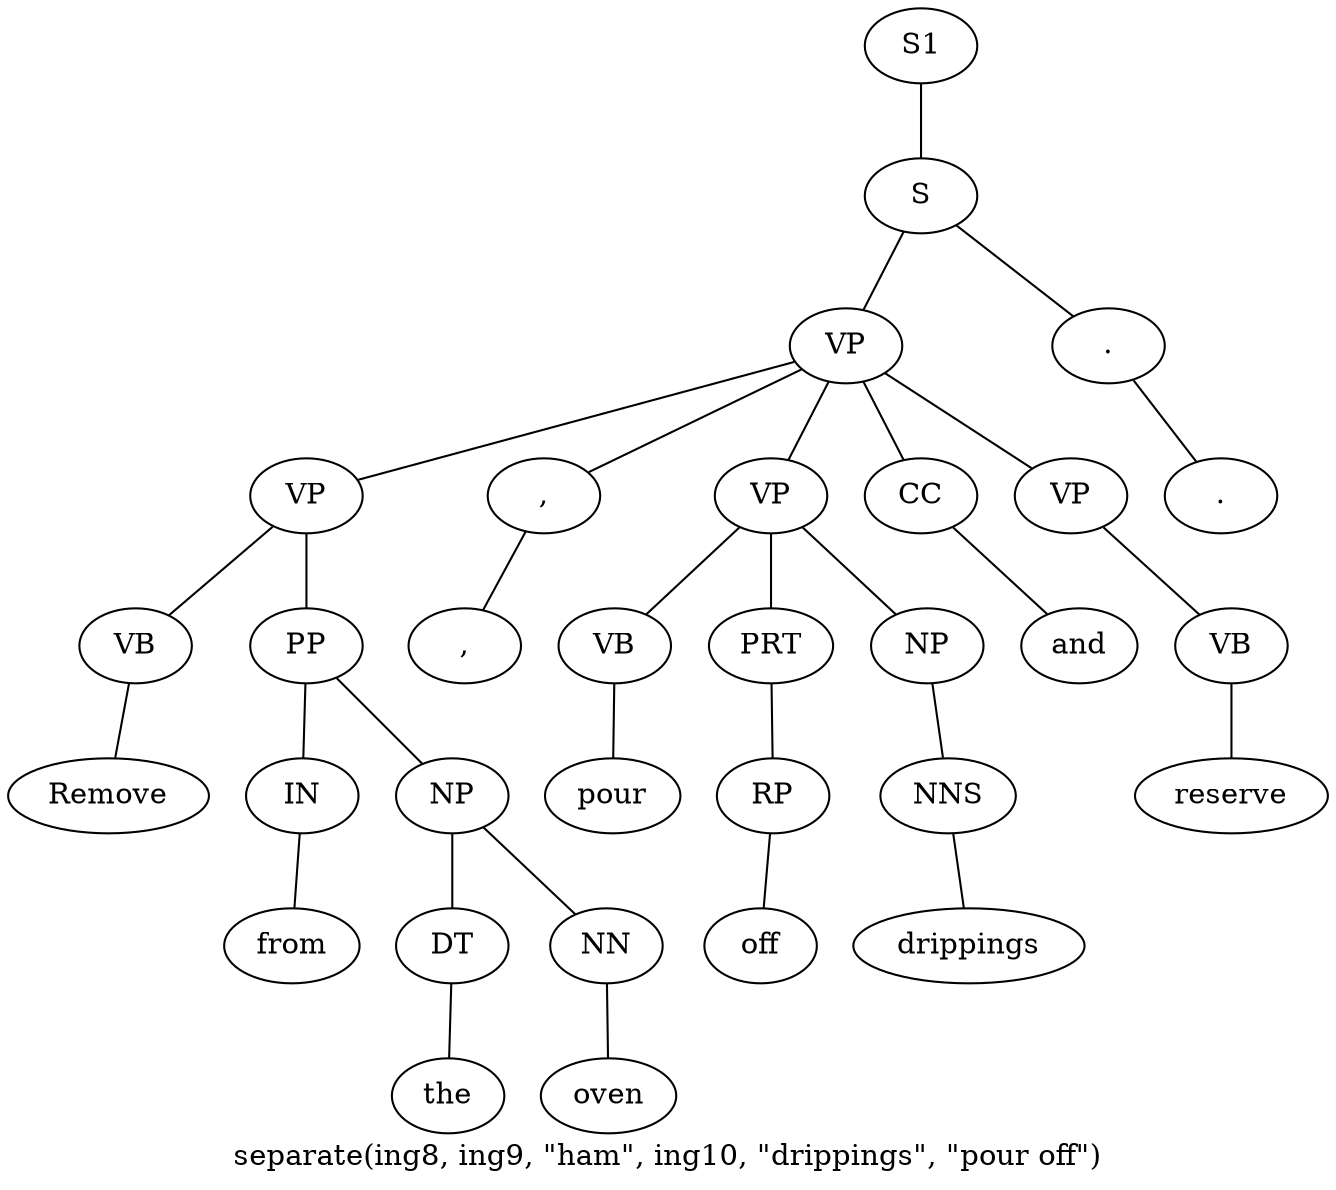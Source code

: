 graph SyntaxGraph {
	label = "separate(ing8, ing9, \"ham\", ing10, \"drippings\", \"pour off\")";
	Node0 [label="S1"];
	Node1 [label="S"];
	Node2 [label="VP"];
	Node3 [label="VP"];
	Node4 [label="VB"];
	Node5 [label="Remove"];
	Node6 [label="PP"];
	Node7 [label="IN"];
	Node8 [label="from"];
	Node9 [label="NP"];
	Node10 [label="DT"];
	Node11 [label="the"];
	Node12 [label="NN"];
	Node13 [label="oven"];
	Node14 [label=","];
	Node15 [label=","];
	Node16 [label="VP"];
	Node17 [label="VB"];
	Node18 [label="pour"];
	Node19 [label="PRT"];
	Node20 [label="RP"];
	Node21 [label="off"];
	Node22 [label="NP"];
	Node23 [label="NNS"];
	Node24 [label="drippings"];
	Node25 [label="CC"];
	Node26 [label="and"];
	Node27 [label="VP"];
	Node28 [label="VB"];
	Node29 [label="reserve"];
	Node30 [label="."];
	Node31 [label="."];

	Node0 -- Node1;
	Node1 -- Node2;
	Node1 -- Node30;
	Node2 -- Node3;
	Node2 -- Node14;
	Node2 -- Node16;
	Node2 -- Node25;
	Node2 -- Node27;
	Node3 -- Node4;
	Node3 -- Node6;
	Node4 -- Node5;
	Node6 -- Node7;
	Node6 -- Node9;
	Node7 -- Node8;
	Node9 -- Node10;
	Node9 -- Node12;
	Node10 -- Node11;
	Node12 -- Node13;
	Node14 -- Node15;
	Node16 -- Node17;
	Node16 -- Node19;
	Node16 -- Node22;
	Node17 -- Node18;
	Node19 -- Node20;
	Node20 -- Node21;
	Node22 -- Node23;
	Node23 -- Node24;
	Node25 -- Node26;
	Node27 -- Node28;
	Node28 -- Node29;
	Node30 -- Node31;
}